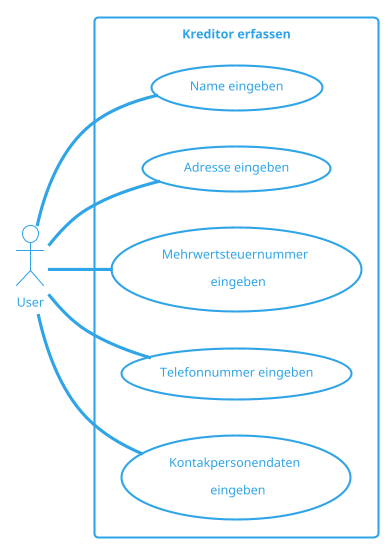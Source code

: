 @startuml Kreditor erfassen
!theme cerulean-outline

left to right direction
actor "User" as fc
rectangle "Kreditor erfassen" {
  usecase "Name eingeben" as UC1
  usecase "Adresse eingeben" as UC2
  usecase "Mehrwertsteuernummer \n eingeben" as UC3
  usecase "Telefonnummer eingeben" as UC4
  usecase "Kontakpersonendaten \n eingeben" as UC5
} 
fc -- UC1
fc -- UC2
fc -- UC3
fc -- UC4
fc -- UC5
@enduml